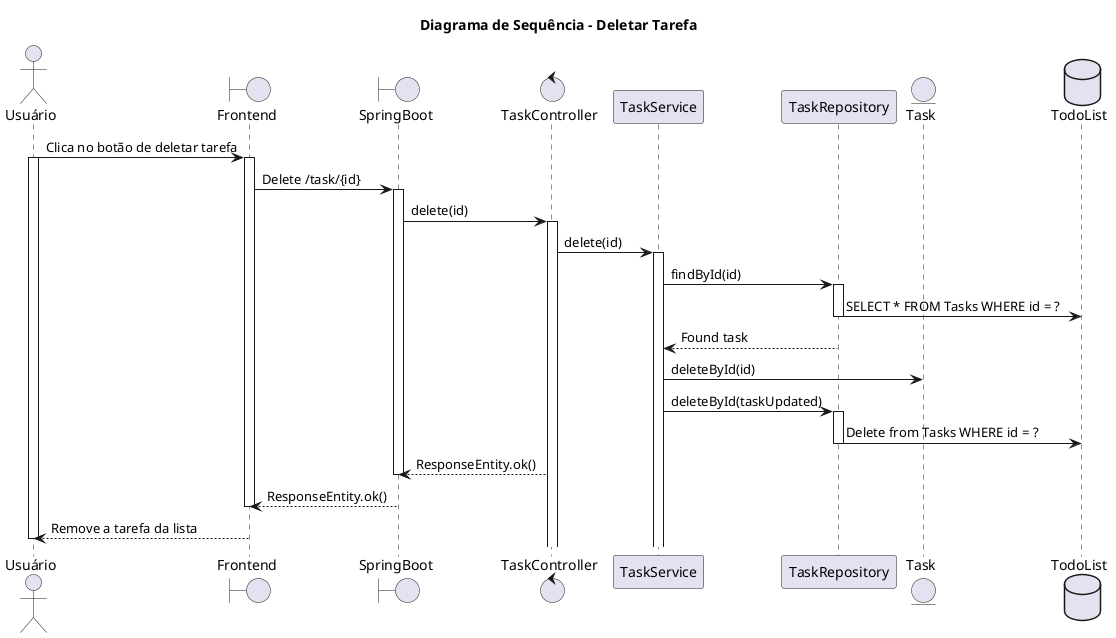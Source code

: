 @startuml
title Diagrama de Sequência - Deletar Tarefa
actor Usuário
Boundary Frontend
Boundary SpringBoot
Control TaskController
Participant TaskService
Participant TaskRepository
Entity Task
Database TodoList
Usuário -> Frontend: Clica no botão de deletar tarefa
activate Usuário
activate Frontend
Frontend -> SpringBoot: Delete /task/{id}
activate SpringBoot
SpringBoot -> TaskController: delete(id)
activate TaskController
TaskController -> TaskService: delete(id)
activate TaskService
TaskService -> TaskRepository: findById(id)
activate TaskRepository
TaskRepository -> TodoList: SELECT * FROM Tasks WHERE id = ?
deactivate TaskRepository
TaskRepository --> TaskService: Found task
TaskService -> Task: deleteById(id)
TaskService -> TaskRepository: deleteById(taskUpdated)
activate TaskRepository
TaskRepository -> TodoList: Delete from Tasks WHERE id = ?
deactivate TaskRepository
TaskController --> SpringBoot: ResponseEntity.ok()
deactivate SpringBoot
SpringBoot --> Frontend: ResponseEntity.ok()
deactivate Frontend
Frontend --> Usuário: Remove a tarefa da lista
deactivate Usuário
@enduml